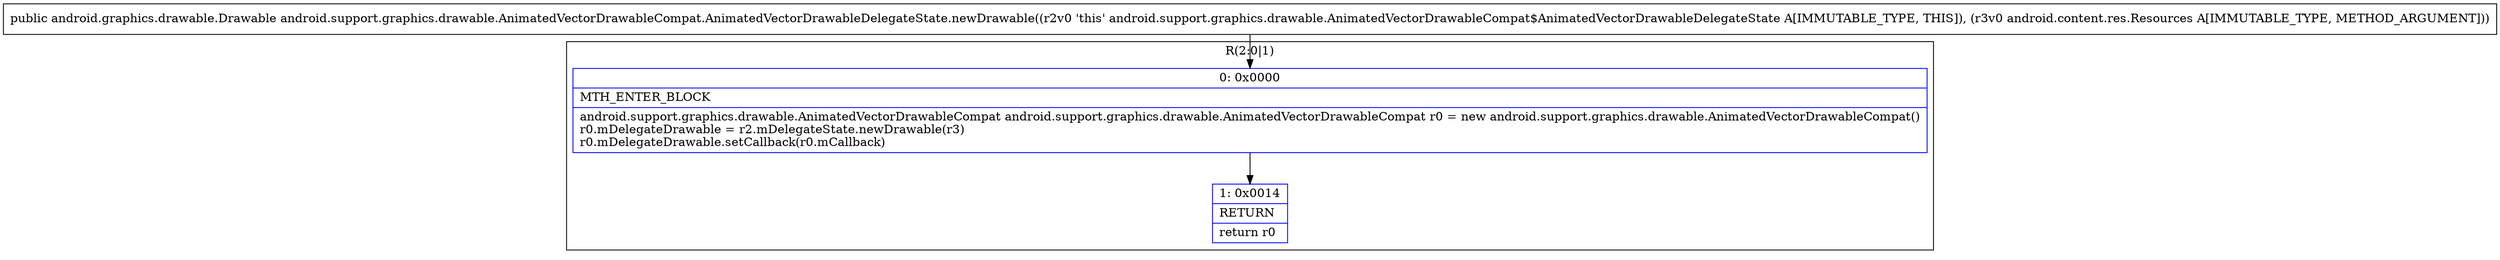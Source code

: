 digraph "CFG forandroid.support.graphics.drawable.AnimatedVectorDrawableCompat.AnimatedVectorDrawableDelegateState.newDrawable(Landroid\/content\/res\/Resources;)Landroid\/graphics\/drawable\/Drawable;" {
subgraph cluster_Region_1202680285 {
label = "R(2:0|1)";
node [shape=record,color=blue];
Node_0 [shape=record,label="{0\:\ 0x0000|MTH_ENTER_BLOCK\l|android.support.graphics.drawable.AnimatedVectorDrawableCompat android.support.graphics.drawable.AnimatedVectorDrawableCompat r0 = new android.support.graphics.drawable.AnimatedVectorDrawableCompat()\lr0.mDelegateDrawable = r2.mDelegateState.newDrawable(r3)\lr0.mDelegateDrawable.setCallback(r0.mCallback)\l}"];
Node_1 [shape=record,label="{1\:\ 0x0014|RETURN\l|return r0\l}"];
}
MethodNode[shape=record,label="{public android.graphics.drawable.Drawable android.support.graphics.drawable.AnimatedVectorDrawableCompat.AnimatedVectorDrawableDelegateState.newDrawable((r2v0 'this' android.support.graphics.drawable.AnimatedVectorDrawableCompat$AnimatedVectorDrawableDelegateState A[IMMUTABLE_TYPE, THIS]), (r3v0 android.content.res.Resources A[IMMUTABLE_TYPE, METHOD_ARGUMENT])) }"];
MethodNode -> Node_0;
Node_0 -> Node_1;
}

